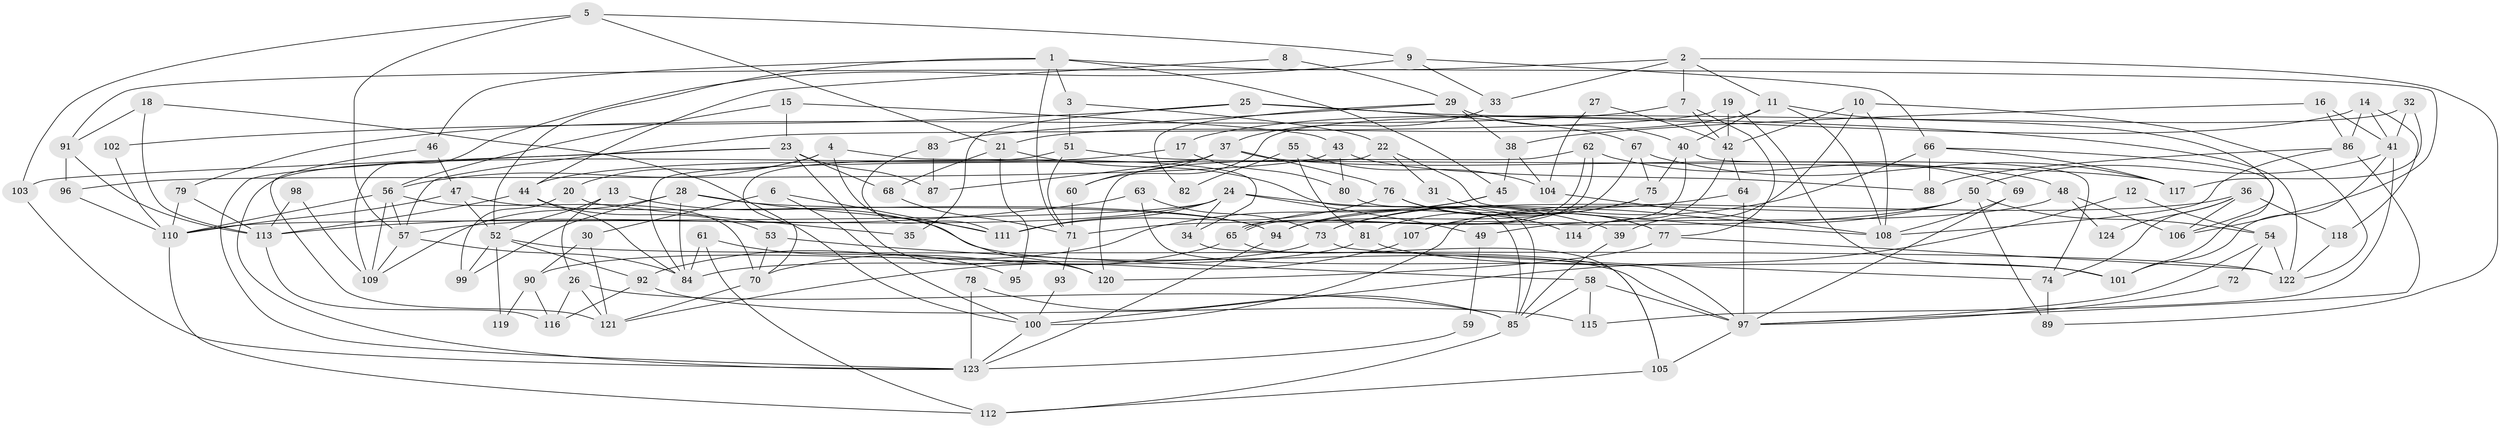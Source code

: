 // coarse degree distribution, {8: 0.04838709677419355, 3: 0.1774193548387097, 9: 0.03225806451612903, 12: 0.03225806451612903, 14: 0.016129032258064516, 4: 0.16129032258064516, 10: 0.03225806451612903, 13: 0.03225806451612903, 2: 0.16129032258064516, 11: 0.03225806451612903, 7: 0.08064516129032258, 5: 0.12903225806451613, 6: 0.06451612903225806}
// Generated by graph-tools (version 1.1) at 2025/50/03/04/25 22:50:55]
// undirected, 124 vertices, 248 edges
graph export_dot {
  node [color=gray90,style=filled];
  1;
  2;
  3;
  4;
  5;
  6;
  7;
  8;
  9;
  10;
  11;
  12;
  13;
  14;
  15;
  16;
  17;
  18;
  19;
  20;
  21;
  22;
  23;
  24;
  25;
  26;
  27;
  28;
  29;
  30;
  31;
  32;
  33;
  34;
  35;
  36;
  37;
  38;
  39;
  40;
  41;
  42;
  43;
  44;
  45;
  46;
  47;
  48;
  49;
  50;
  51;
  52;
  53;
  54;
  55;
  56;
  57;
  58;
  59;
  60;
  61;
  62;
  63;
  64;
  65;
  66;
  67;
  68;
  69;
  70;
  71;
  72;
  73;
  74;
  75;
  76;
  77;
  78;
  79;
  80;
  81;
  82;
  83;
  84;
  85;
  86;
  87;
  88;
  89;
  90;
  91;
  92;
  93;
  94;
  95;
  96;
  97;
  98;
  99;
  100;
  101;
  102;
  103;
  104;
  105;
  106;
  107;
  108;
  109;
  110;
  111;
  112;
  113;
  114;
  115;
  116;
  117;
  118;
  119;
  120;
  121;
  122;
  123;
  124;
  1 -- 46;
  1 -- 3;
  1 -- 45;
  1 -- 52;
  1 -- 71;
  1 -- 106;
  2 -- 11;
  2 -- 91;
  2 -- 7;
  2 -- 33;
  2 -- 89;
  3 -- 22;
  3 -- 51;
  4 -- 56;
  4 -- 34;
  4 -- 20;
  4 -- 120;
  5 -- 103;
  5 -- 57;
  5 -- 9;
  5 -- 21;
  6 -- 111;
  6 -- 100;
  6 -- 30;
  7 -- 77;
  7 -- 42;
  7 -- 79;
  8 -- 29;
  8 -- 44;
  9 -- 109;
  9 -- 33;
  9 -- 66;
  10 -- 122;
  10 -- 42;
  10 -- 39;
  10 -- 108;
  11 -- 21;
  11 -- 106;
  11 -- 40;
  11 -- 108;
  12 -- 100;
  12 -- 54;
  13 -- 52;
  13 -- 26;
  13 -- 97;
  14 -- 41;
  14 -- 86;
  14 -- 17;
  14 -- 118;
  15 -- 23;
  15 -- 56;
  15 -- 43;
  16 -- 41;
  16 -- 86;
  16 -- 38;
  17 -- 44;
  17 -- 80;
  18 -- 91;
  18 -- 113;
  18 -- 100;
  19 -- 57;
  19 -- 101;
  19 -- 42;
  20 -- 99;
  20 -- 35;
  21 -- 68;
  21 -- 85;
  21 -- 95;
  22 -- 84;
  22 -- 108;
  22 -- 31;
  23 -- 123;
  23 -- 120;
  23 -- 68;
  23 -- 87;
  23 -- 103;
  24 -- 110;
  24 -- 111;
  24 -- 34;
  24 -- 39;
  24 -- 49;
  24 -- 57;
  25 -- 67;
  25 -- 122;
  25 -- 35;
  25 -- 102;
  26 -- 116;
  26 -- 85;
  26 -- 121;
  27 -- 104;
  27 -- 42;
  28 -- 94;
  28 -- 111;
  28 -- 84;
  28 -- 99;
  28 -- 109;
  29 -- 40;
  29 -- 38;
  29 -- 82;
  29 -- 83;
  30 -- 121;
  30 -- 90;
  31 -- 77;
  32 -- 117;
  32 -- 41;
  32 -- 60;
  33 -- 37;
  34 -- 105;
  36 -- 74;
  36 -- 118;
  36 -- 94;
  36 -- 106;
  36 -- 124;
  37 -- 70;
  37 -- 48;
  37 -- 60;
  37 -- 76;
  37 -- 87;
  38 -- 45;
  38 -- 104;
  39 -- 85;
  40 -- 107;
  40 -- 74;
  40 -- 75;
  41 -- 101;
  41 -- 50;
  41 -- 115;
  42 -- 64;
  42 -- 114;
  43 -- 80;
  43 -- 88;
  43 -- 96;
  44 -- 84;
  44 -- 53;
  44 -- 113;
  45 -- 92;
  45 -- 65;
  46 -- 121;
  46 -- 47;
  47 -- 94;
  47 -- 52;
  47 -- 110;
  48 -- 106;
  48 -- 49;
  48 -- 124;
  49 -- 59;
  50 -- 71;
  50 -- 89;
  50 -- 54;
  50 -- 100;
  50 -- 107;
  51 -- 123;
  51 -- 71;
  51 -- 117;
  52 -- 92;
  52 -- 99;
  52 -- 119;
  52 -- 122;
  53 -- 70;
  53 -- 58;
  54 -- 97;
  54 -- 72;
  54 -- 122;
  55 -- 104;
  55 -- 81;
  55 -- 82;
  56 -- 109;
  56 -- 110;
  56 -- 57;
  56 -- 70;
  57 -- 84;
  57 -- 109;
  58 -- 85;
  58 -- 97;
  58 -- 115;
  59 -- 123;
  60 -- 71;
  61 -- 84;
  61 -- 112;
  61 -- 95;
  62 -- 65;
  62 -- 65;
  62 -- 69;
  62 -- 120;
  63 -- 73;
  63 -- 113;
  63 -- 97;
  64 -- 97;
  64 -- 73;
  65 -- 70;
  65 -- 105;
  66 -- 88;
  66 -- 73;
  66 -- 101;
  66 -- 117;
  67 -- 117;
  67 -- 94;
  67 -- 75;
  68 -- 71;
  69 -- 108;
  69 -- 97;
  70 -- 121;
  71 -- 93;
  72 -- 97;
  73 -- 74;
  73 -- 90;
  74 -- 89;
  75 -- 81;
  75 -- 94;
  76 -- 77;
  76 -- 111;
  76 -- 114;
  77 -- 120;
  77 -- 122;
  78 -- 85;
  78 -- 123;
  79 -- 110;
  79 -- 113;
  80 -- 85;
  81 -- 84;
  81 -- 101;
  83 -- 87;
  83 -- 111;
  85 -- 112;
  86 -- 108;
  86 -- 97;
  86 -- 88;
  90 -- 116;
  90 -- 119;
  91 -- 113;
  91 -- 96;
  92 -- 115;
  92 -- 116;
  93 -- 100;
  94 -- 123;
  96 -- 110;
  97 -- 105;
  98 -- 113;
  98 -- 109;
  100 -- 123;
  102 -- 110;
  103 -- 123;
  104 -- 108;
  105 -- 112;
  107 -- 121;
  110 -- 112;
  113 -- 116;
  118 -- 122;
}
